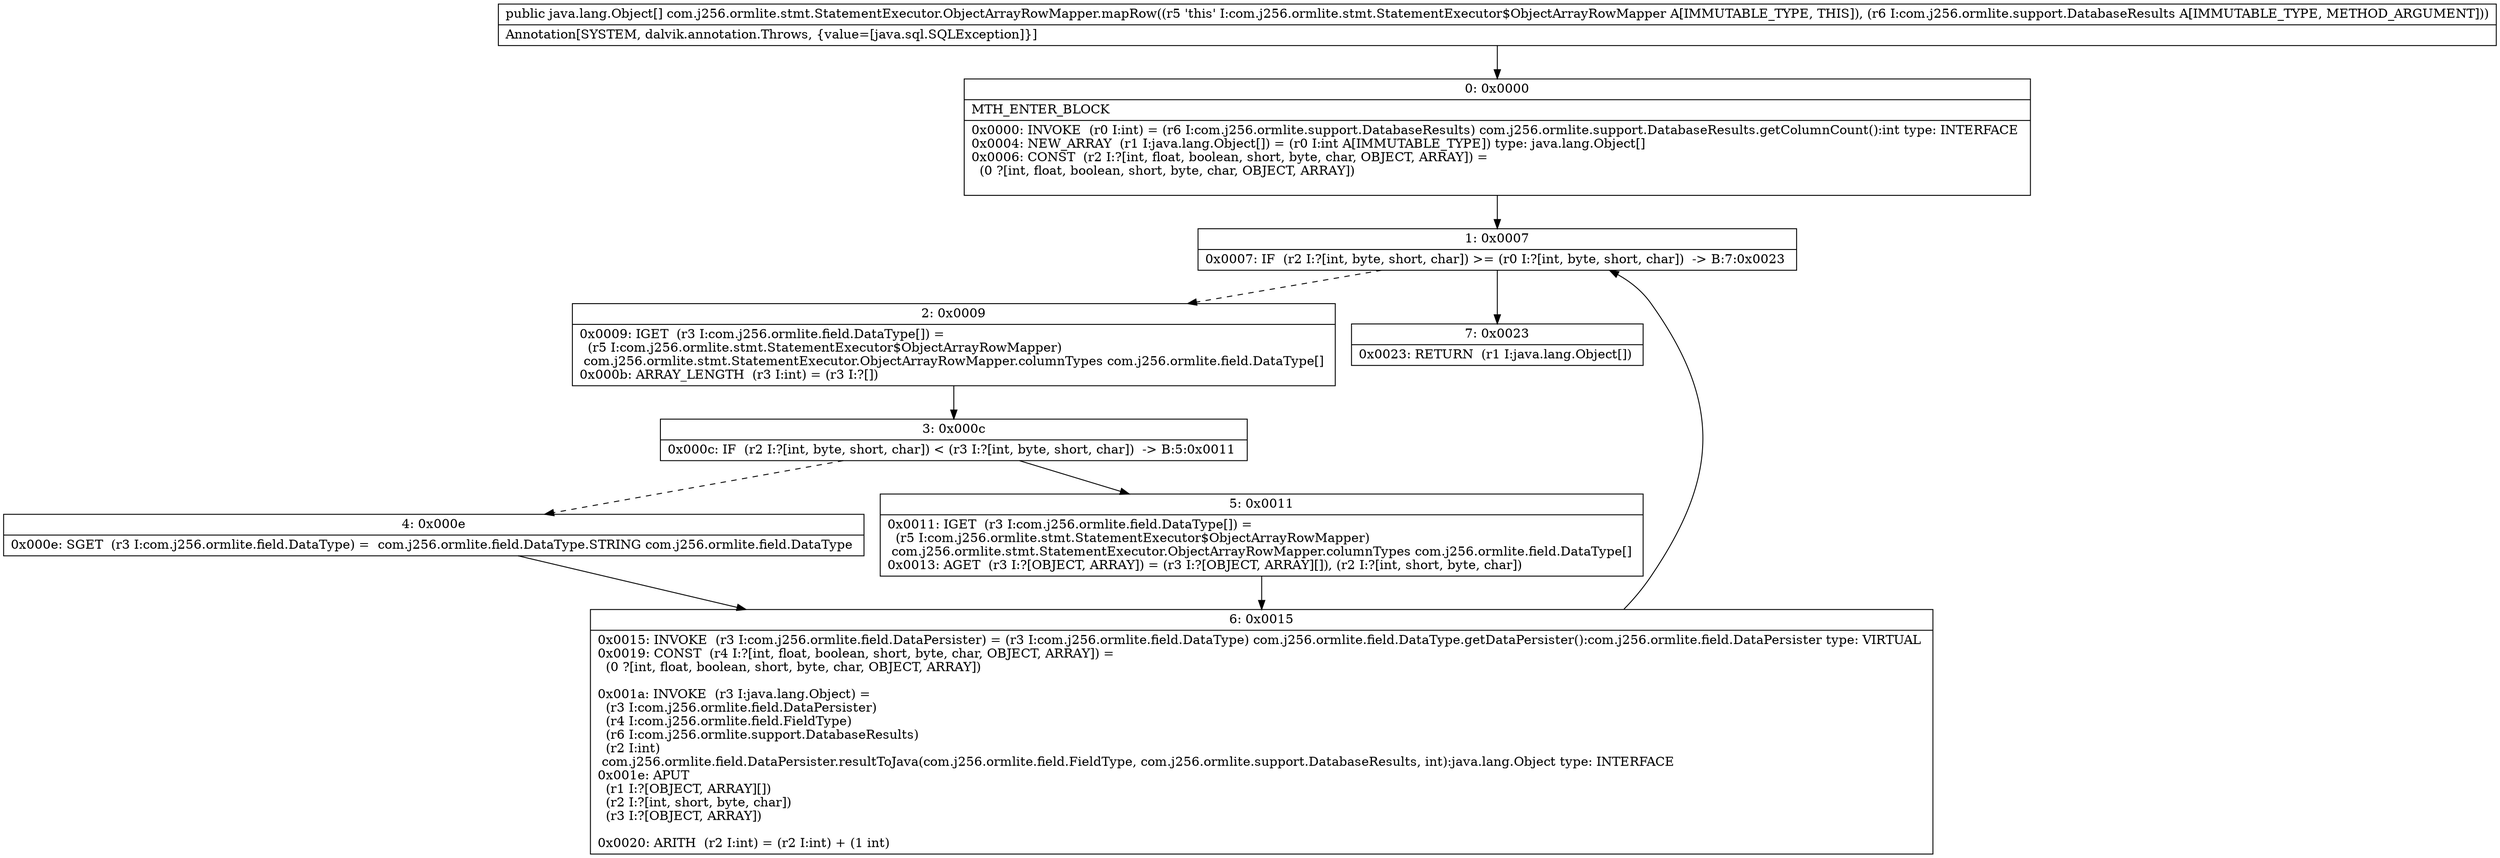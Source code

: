 digraph "CFG forcom.j256.ormlite.stmt.StatementExecutor.ObjectArrayRowMapper.mapRow(Lcom\/j256\/ormlite\/support\/DatabaseResults;)[Ljava\/lang\/Object;" {
Node_0 [shape=record,label="{0\:\ 0x0000|MTH_ENTER_BLOCK\l|0x0000: INVOKE  (r0 I:int) = (r6 I:com.j256.ormlite.support.DatabaseResults) com.j256.ormlite.support.DatabaseResults.getColumnCount():int type: INTERFACE \l0x0004: NEW_ARRAY  (r1 I:java.lang.Object[]) = (r0 I:int A[IMMUTABLE_TYPE]) type: java.lang.Object[] \l0x0006: CONST  (r2 I:?[int, float, boolean, short, byte, char, OBJECT, ARRAY]) = \l  (0 ?[int, float, boolean, short, byte, char, OBJECT, ARRAY])\l \l}"];
Node_1 [shape=record,label="{1\:\ 0x0007|0x0007: IF  (r2 I:?[int, byte, short, char]) \>= (r0 I:?[int, byte, short, char])  \-\> B:7:0x0023 \l}"];
Node_2 [shape=record,label="{2\:\ 0x0009|0x0009: IGET  (r3 I:com.j256.ormlite.field.DataType[]) = \l  (r5 I:com.j256.ormlite.stmt.StatementExecutor$ObjectArrayRowMapper)\l com.j256.ormlite.stmt.StatementExecutor.ObjectArrayRowMapper.columnTypes com.j256.ormlite.field.DataType[] \l0x000b: ARRAY_LENGTH  (r3 I:int) = (r3 I:?[]) \l}"];
Node_3 [shape=record,label="{3\:\ 0x000c|0x000c: IF  (r2 I:?[int, byte, short, char]) \< (r3 I:?[int, byte, short, char])  \-\> B:5:0x0011 \l}"];
Node_4 [shape=record,label="{4\:\ 0x000e|0x000e: SGET  (r3 I:com.j256.ormlite.field.DataType) =  com.j256.ormlite.field.DataType.STRING com.j256.ormlite.field.DataType \l}"];
Node_5 [shape=record,label="{5\:\ 0x0011|0x0011: IGET  (r3 I:com.j256.ormlite.field.DataType[]) = \l  (r5 I:com.j256.ormlite.stmt.StatementExecutor$ObjectArrayRowMapper)\l com.j256.ormlite.stmt.StatementExecutor.ObjectArrayRowMapper.columnTypes com.j256.ormlite.field.DataType[] \l0x0013: AGET  (r3 I:?[OBJECT, ARRAY]) = (r3 I:?[OBJECT, ARRAY][]), (r2 I:?[int, short, byte, char]) \l}"];
Node_6 [shape=record,label="{6\:\ 0x0015|0x0015: INVOKE  (r3 I:com.j256.ormlite.field.DataPersister) = (r3 I:com.j256.ormlite.field.DataType) com.j256.ormlite.field.DataType.getDataPersister():com.j256.ormlite.field.DataPersister type: VIRTUAL \l0x0019: CONST  (r4 I:?[int, float, boolean, short, byte, char, OBJECT, ARRAY]) = \l  (0 ?[int, float, boolean, short, byte, char, OBJECT, ARRAY])\l \l0x001a: INVOKE  (r3 I:java.lang.Object) = \l  (r3 I:com.j256.ormlite.field.DataPersister)\l  (r4 I:com.j256.ormlite.field.FieldType)\l  (r6 I:com.j256.ormlite.support.DatabaseResults)\l  (r2 I:int)\l com.j256.ormlite.field.DataPersister.resultToJava(com.j256.ormlite.field.FieldType, com.j256.ormlite.support.DatabaseResults, int):java.lang.Object type: INTERFACE \l0x001e: APUT  \l  (r1 I:?[OBJECT, ARRAY][])\l  (r2 I:?[int, short, byte, char])\l  (r3 I:?[OBJECT, ARRAY])\l \l0x0020: ARITH  (r2 I:int) = (r2 I:int) + (1 int) \l}"];
Node_7 [shape=record,label="{7\:\ 0x0023|0x0023: RETURN  (r1 I:java.lang.Object[]) \l}"];
MethodNode[shape=record,label="{public java.lang.Object[] com.j256.ormlite.stmt.StatementExecutor.ObjectArrayRowMapper.mapRow((r5 'this' I:com.j256.ormlite.stmt.StatementExecutor$ObjectArrayRowMapper A[IMMUTABLE_TYPE, THIS]), (r6 I:com.j256.ormlite.support.DatabaseResults A[IMMUTABLE_TYPE, METHOD_ARGUMENT]))  | Annotation[SYSTEM, dalvik.annotation.Throws, \{value=[java.sql.SQLException]\}]\l}"];
MethodNode -> Node_0;
Node_0 -> Node_1;
Node_1 -> Node_2[style=dashed];
Node_1 -> Node_7;
Node_2 -> Node_3;
Node_3 -> Node_4[style=dashed];
Node_3 -> Node_5;
Node_4 -> Node_6;
Node_5 -> Node_6;
Node_6 -> Node_1;
}

